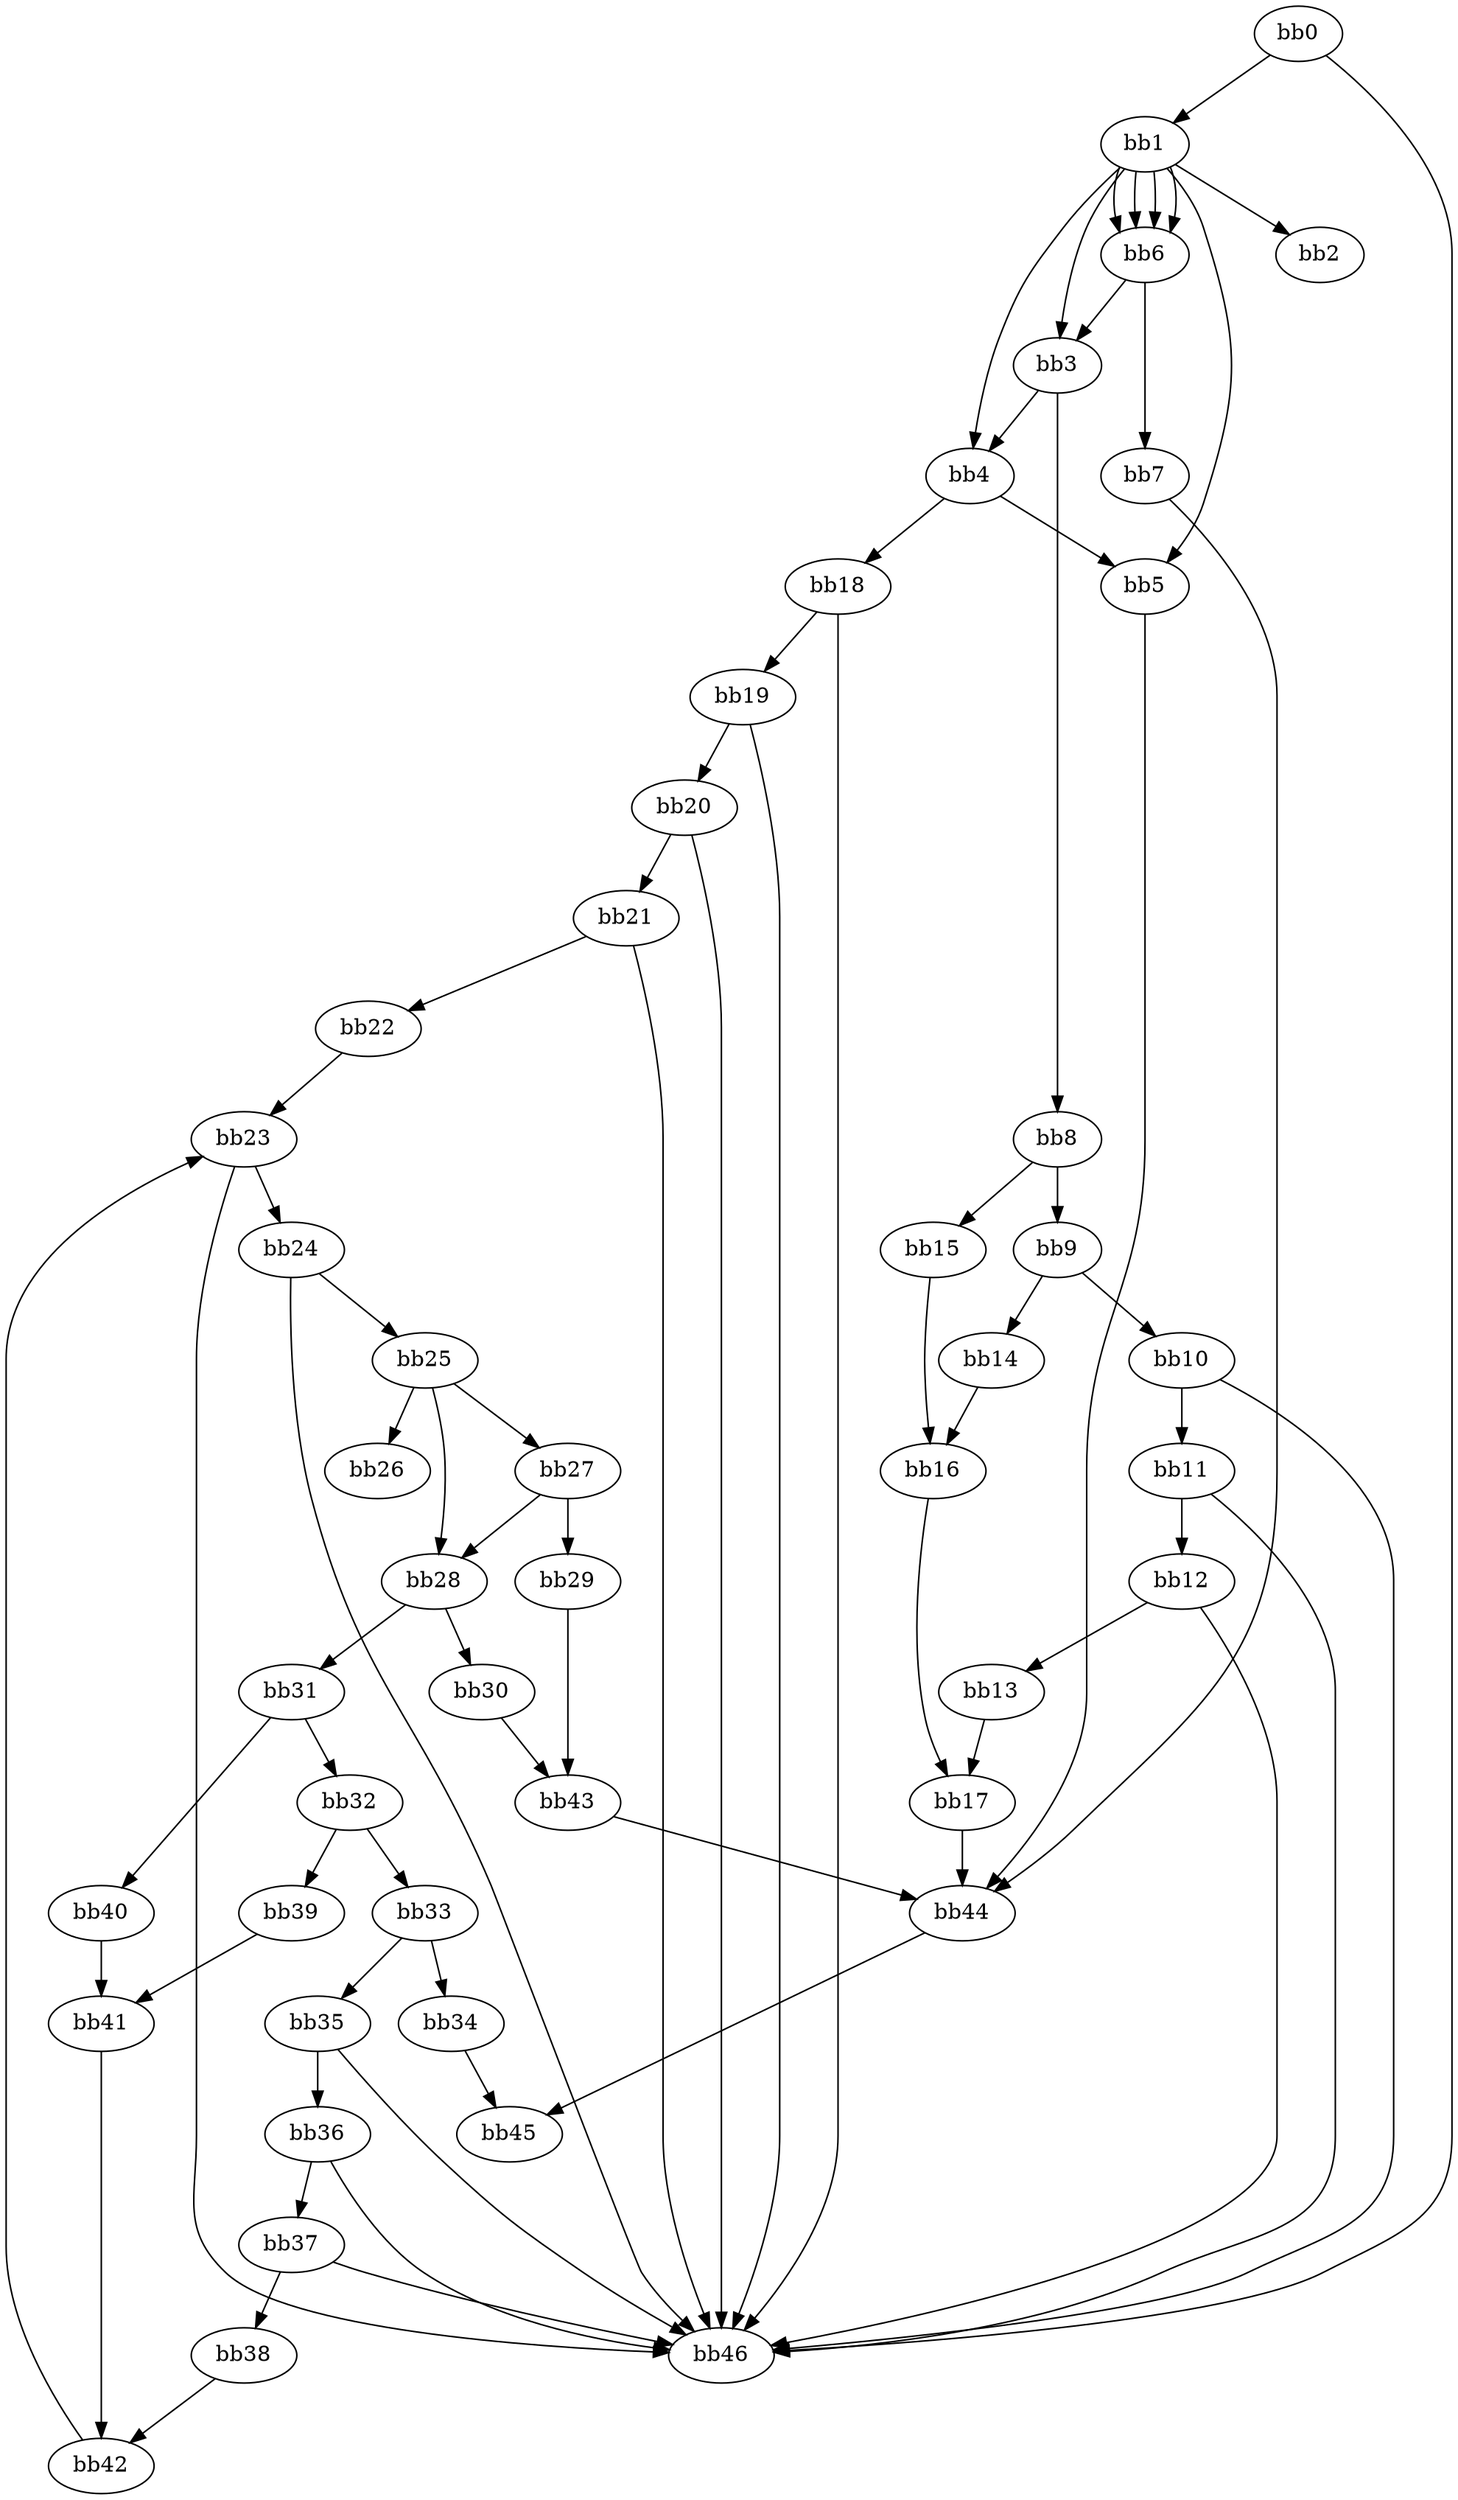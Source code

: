 digraph {
    0 [ label = "bb0\l" ]
    1 [ label = "bb1\l" ]
    2 [ label = "bb2\l" ]
    3 [ label = "bb3\l" ]
    4 [ label = "bb4\l" ]
    5 [ label = "bb5\l" ]
    6 [ label = "bb6\l" ]
    7 [ label = "bb7\l" ]
    8 [ label = "bb8\l" ]
    9 [ label = "bb9\l" ]
    10 [ label = "bb10\l" ]
    11 [ label = "bb11\l" ]
    12 [ label = "bb12\l" ]
    13 [ label = "bb13\l" ]
    14 [ label = "bb14\l" ]
    15 [ label = "bb15\l" ]
    16 [ label = "bb16\l" ]
    17 [ label = "bb17\l" ]
    18 [ label = "bb18\l" ]
    19 [ label = "bb19\l" ]
    20 [ label = "bb20\l" ]
    21 [ label = "bb21\l" ]
    22 [ label = "bb22\l" ]
    23 [ label = "bb23\l" ]
    24 [ label = "bb24\l" ]
    25 [ label = "bb25\l" ]
    26 [ label = "bb26\l" ]
    27 [ label = "bb27\l" ]
    28 [ label = "bb28\l" ]
    29 [ label = "bb29\l" ]
    30 [ label = "bb30\l" ]
    31 [ label = "bb31\l" ]
    32 [ label = "bb32\l" ]
    33 [ label = "bb33\l" ]
    34 [ label = "bb34\l" ]
    35 [ label = "bb35\l" ]
    36 [ label = "bb36\l" ]
    37 [ label = "bb37\l" ]
    38 [ label = "bb38\l" ]
    39 [ label = "bb39\l" ]
    40 [ label = "bb40\l" ]
    41 [ label = "bb41\l" ]
    42 [ label = "bb42\l" ]
    43 [ label = "bb43\l" ]
    44 [ label = "bb44\l" ]
    45 [ label = "bb45\l" ]
    46 [ label = "bb46\l" ]
    0 -> 1 [ ]
    0 -> 46 [ ]
    1 -> 2 [ ]
    1 -> 3 [ ]
    1 -> 4 [ ]
    1 -> 5 [ ]
    1 -> 6 [ ]
    1 -> 6 [ ]
    1 -> 6 [ ]
    1 -> 6 [ ]
    3 -> 4 [ ]
    3 -> 8 [ ]
    4 -> 5 [ ]
    4 -> 18 [ ]
    5 -> 44 [ ]
    6 -> 3 [ ]
    6 -> 7 [ ]
    7 -> 44 [ ]
    8 -> 9 [ ]
    8 -> 15 [ ]
    9 -> 10 [ ]
    9 -> 14 [ ]
    10 -> 11 [ ]
    10 -> 46 [ ]
    11 -> 12 [ ]
    11 -> 46 [ ]
    12 -> 13 [ ]
    12 -> 46 [ ]
    13 -> 17 [ ]
    14 -> 16 [ ]
    15 -> 16 [ ]
    16 -> 17 [ ]
    17 -> 44 [ ]
    18 -> 19 [ ]
    18 -> 46 [ ]
    19 -> 20 [ ]
    19 -> 46 [ ]
    20 -> 21 [ ]
    20 -> 46 [ ]
    21 -> 22 [ ]
    21 -> 46 [ ]
    22 -> 23 [ ]
    23 -> 24 [ ]
    23 -> 46 [ ]
    24 -> 25 [ ]
    24 -> 46 [ ]
    25 -> 26 [ ]
    25 -> 27 [ ]
    25 -> 28 [ ]
    27 -> 28 [ ]
    27 -> 29 [ ]
    28 -> 30 [ ]
    28 -> 31 [ ]
    29 -> 43 [ ]
    30 -> 43 [ ]
    31 -> 32 [ ]
    31 -> 40 [ ]
    32 -> 33 [ ]
    32 -> 39 [ ]
    33 -> 34 [ ]
    33 -> 35 [ ]
    34 -> 45 [ ]
    35 -> 36 [ ]
    35 -> 46 [ ]
    36 -> 37 [ ]
    36 -> 46 [ ]
    37 -> 38 [ ]
    37 -> 46 [ ]
    38 -> 42 [ ]
    39 -> 41 [ ]
    40 -> 41 [ ]
    41 -> 42 [ ]
    42 -> 23 [ ]
    43 -> 44 [ ]
    44 -> 45 [ ]
}

